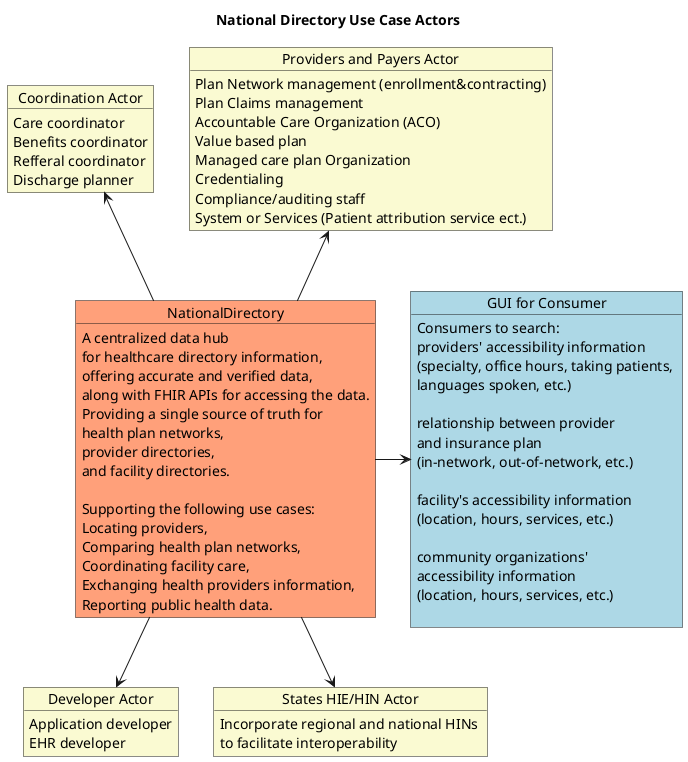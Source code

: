 @startuml

title National Directory Use Case Actors

Object "GUI for Consumer" as GUI #LightBlue
Object "Coordination Actor" as Coordination #LightGoldenRodYellow
Coordination :  Care coordinator
Coordination :  Benefits coordinator
Coordination :  Refferal coordinator
Coordination :  Discharge planner


Object "Providers and Payers Actor" as Payer2 #LightGoldenRodYellow
Payer2 : Plan Network management (enrollment&contracting)
Payer2 : Plan Claims management
Payer2 : Accountable Care Organization (ACO)
Payer2 : Value based plan
Payer2 : Managed care plan Organization
Payer2 : Credentialing
Payer2 : Compliance/auditing staff
Payer2 : System or Services (Patient attribution service ect.)


Object "Developer Actor" as AppDeveloper #LightGoldenRodYellow
AppDeveloper :  Application developer
AppDeveloper :  EHR developer

Object NationalDirectory #LightSalmon
NationalDirectory : A centralized data hub \nfor healthcare directory information,\noffering accurate and verified data, \nalong with FHIR APIs for accessing the data.
NationalDirectory : Providing a single source of truth for \nhealth plan networks, \nprovider directories, \nand facility directories.\n 
NationalDirectory : Supporting the following use cases:
NationalDirectory : Locating providers, 
NationalDirectory : Comparing health plan networks, 
NationalDirectory : Coordinating facility care,
NationalDirectory : Exchanging health providers information,
NationalDirectory : Reporting public health data.

Object "States HIE/HIN Actor" as States #LightGoldenRodYellow
States : Incorporate regional and national HINs \nto facilitate interoperability


GUI <-left- NationalDirectory
GUI : Consumers to search:
GUI : providers' accessibility information \n(specialty, office hours, taking patients, \nlanguages spoken, etc.) \n 
GUI : relationship between provider \nand insurance plan \n(in-network, out-of-network, etc.) \n 

GUI : facility's accessibility information \n(location, hours, services, etc.)\n 
GUI : community organizations' \naccessibility information \n(location, hours, services, etc.) \n



NationalDirectory -down-> States
NationalDirectory -down-> AppDeveloper
NationalDirectory -up-> Payer2

NationalDirectory -up-> Coordination


@enduml

